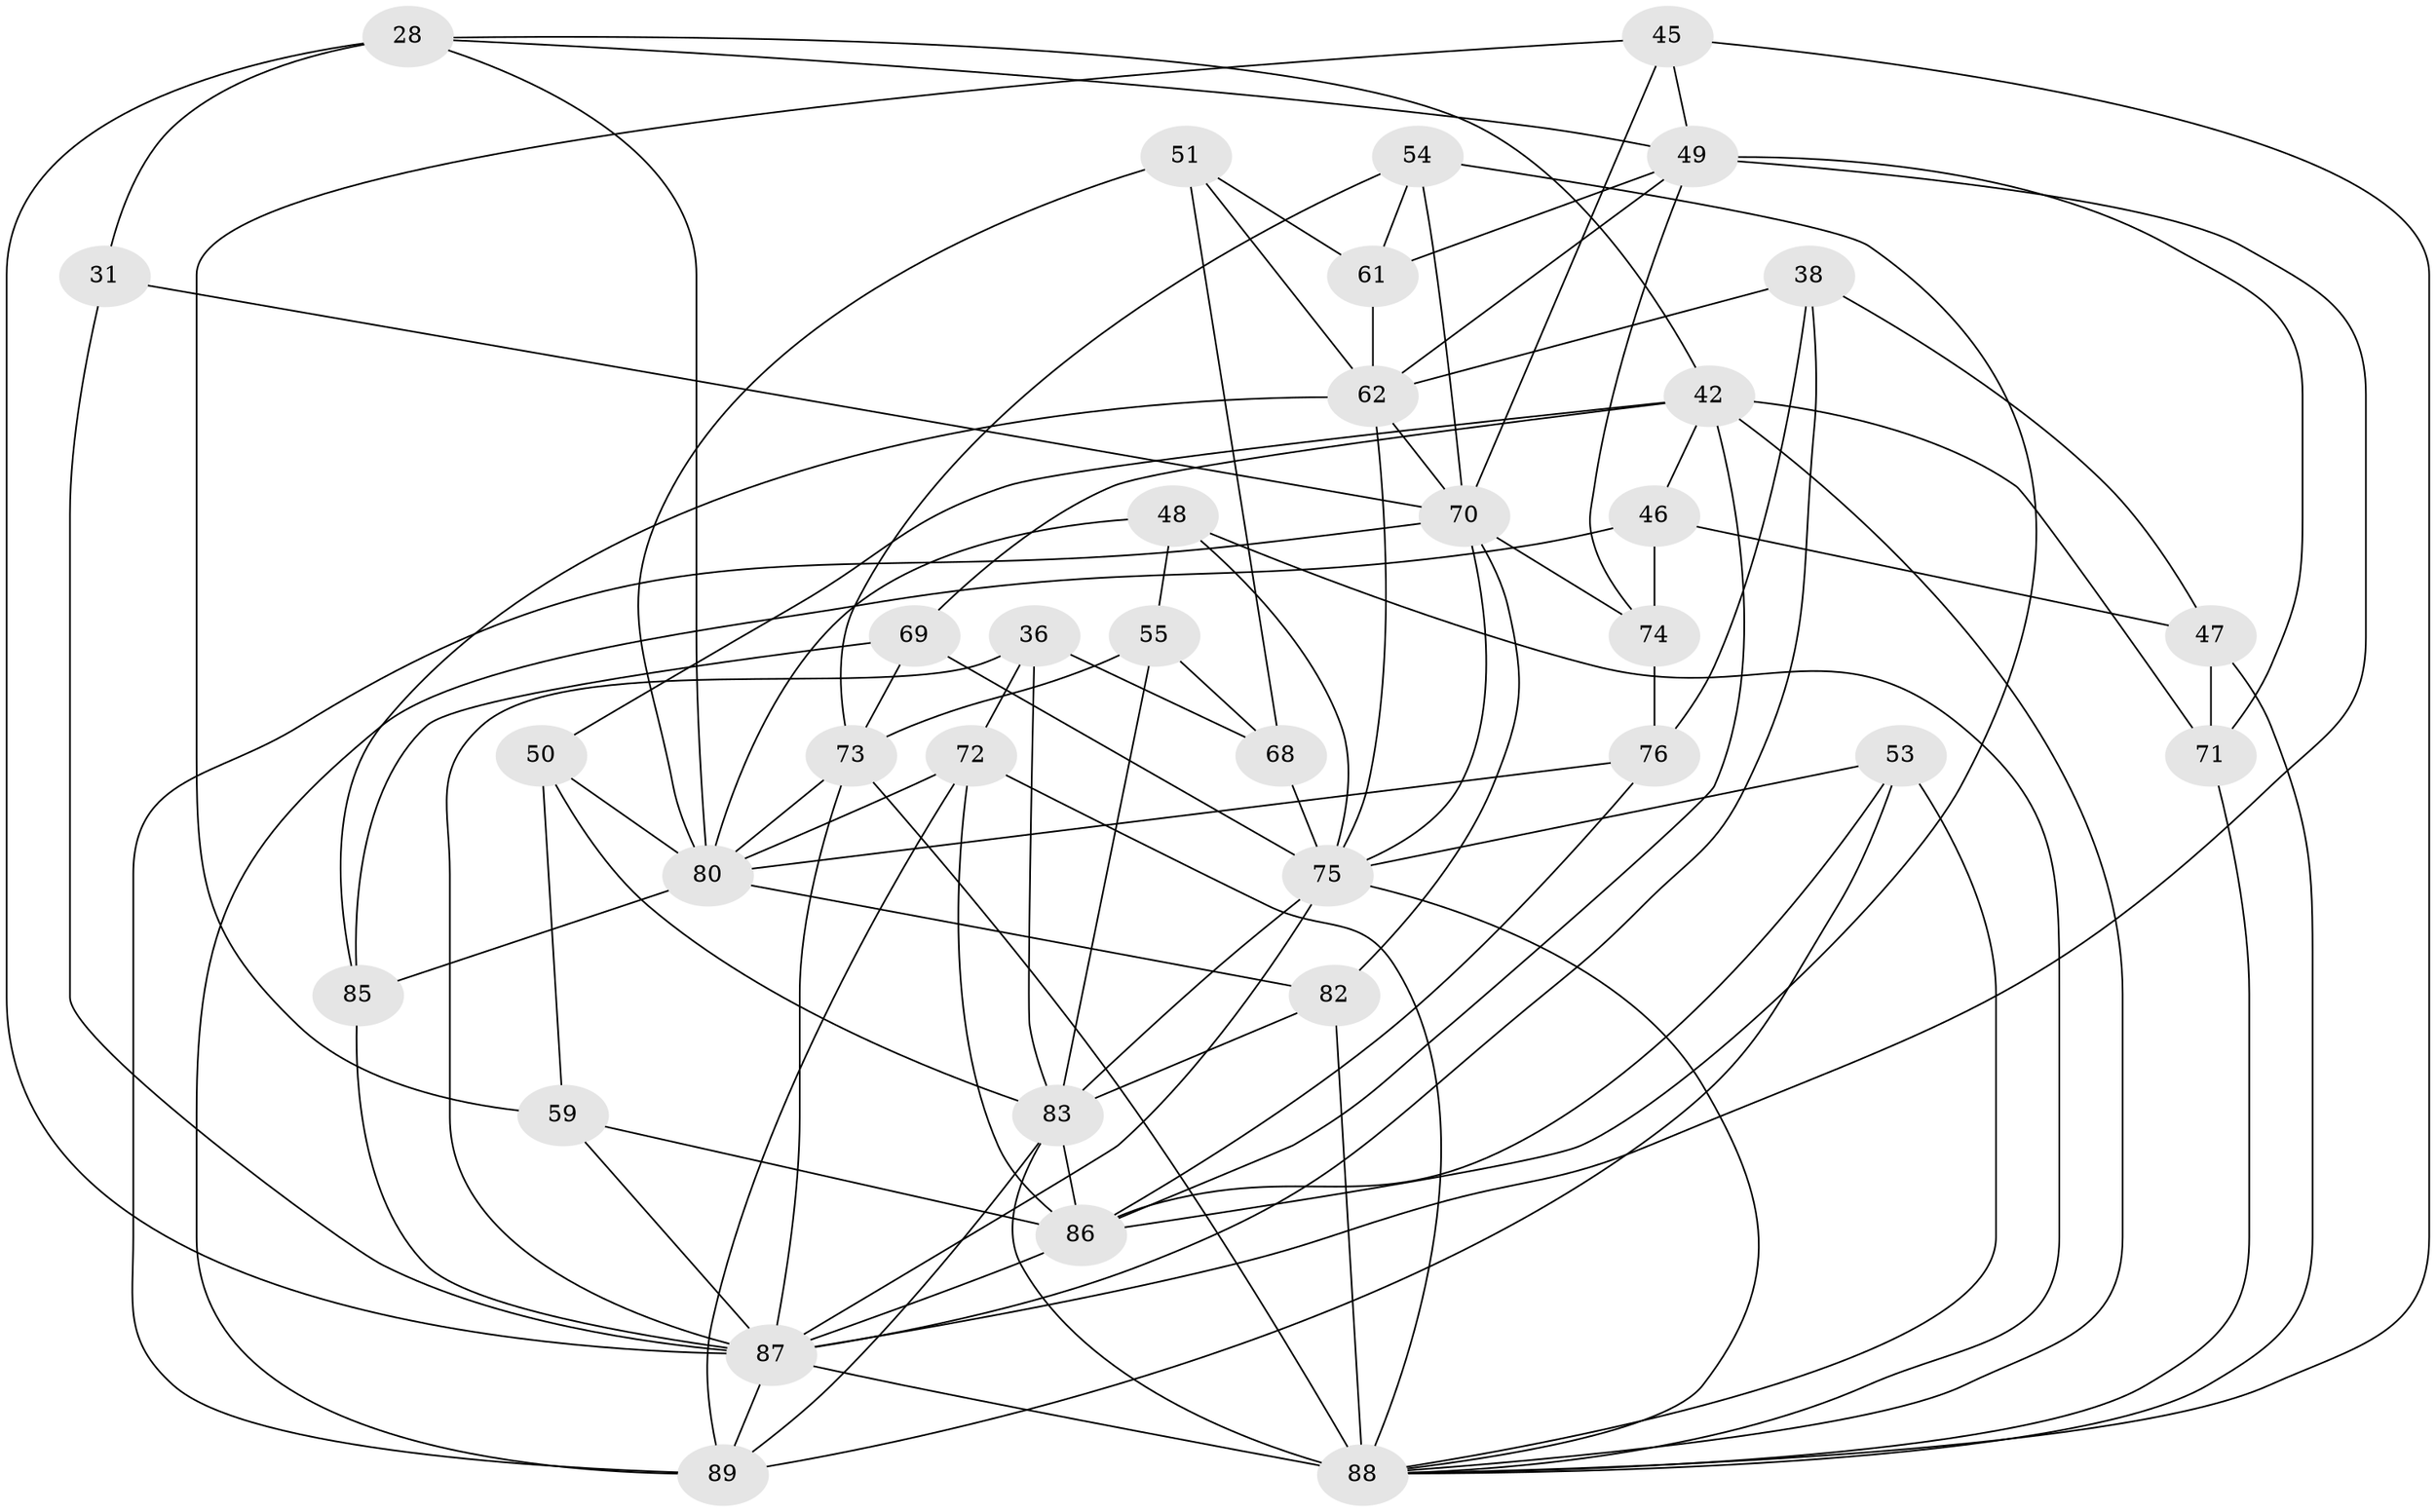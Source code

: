 // original degree distribution, {4: 1.0}
// Generated by graph-tools (version 1.1) at 2025/03/03/04/25 22:03:11]
// undirected, 35 vertices, 96 edges
graph export_dot {
graph [start="1"]
  node [color=gray90,style=filled];
  28 [super="+16"];
  31;
  36 [super="+13"];
  38 [super="+27"];
  42 [super="+1+5"];
  45;
  46;
  47;
  48;
  49 [super="+7+12"];
  50;
  51;
  53;
  54;
  55;
  59;
  61;
  62 [super="+56+43"];
  68 [super="+64"];
  69;
  70 [super="+33"];
  71 [super="+26"];
  72 [super="+29+35"];
  73 [super="+44+22"];
  74;
  75 [super="+65+40"];
  76 [super="+60"];
  80 [super="+6+34+66"];
  82 [super="+18+17"];
  83 [super="+67"];
  85;
  86 [super="+20+21+84"];
  87 [super="+25+79"];
  88 [super="+37+30+77+81"];
  89 [super="+2+63"];
  28 -- 31 [weight=2];
  28 -- 42;
  28 -- 80;
  28 -- 49;
  28 -- 87;
  31 -- 70;
  31 -- 87;
  36 -- 68 [weight=2];
  36 -- 72 [weight=2];
  36 -- 83;
  36 -- 87;
  38 -- 76 [weight=2];
  38 -- 87;
  38 -- 62 [weight=2];
  38 -- 47;
  42 -- 50;
  42 -- 46;
  42 -- 69;
  42 -- 71 [weight=2];
  42 -- 88;
  42 -- 86;
  45 -- 59;
  45 -- 70;
  45 -- 49;
  45 -- 88;
  46 -- 47;
  46 -- 74;
  46 -- 89;
  47 -- 71;
  47 -- 88;
  48 -- 55;
  48 -- 75;
  48 -- 80;
  48 -- 88;
  49 -- 71 [weight=2];
  49 -- 74;
  49 -- 61;
  49 -- 62;
  49 -- 87;
  50 -- 59;
  50 -- 80;
  50 -- 83;
  51 -- 80;
  51 -- 61;
  51 -- 68;
  51 -- 62;
  53 -- 89;
  53 -- 86;
  53 -- 75;
  53 -- 88;
  54 -- 61;
  54 -- 70;
  54 -- 86;
  54 -- 73;
  55 -- 73;
  55 -- 68;
  55 -- 83;
  59 -- 86;
  59 -- 87;
  61 -- 62;
  62 -- 75 [weight=3];
  62 -- 85;
  62 -- 70;
  68 -- 75 [weight=2];
  69 -- 85;
  69 -- 73;
  69 -- 75;
  70 -- 89 [weight=2];
  70 -- 74;
  70 -- 82 [weight=2];
  70 -- 75;
  71 -- 88;
  72 -- 80;
  72 -- 88 [weight=2];
  72 -- 89;
  72 -- 86 [weight=2];
  73 -- 88 [weight=3];
  73 -- 87;
  73 -- 80;
  74 -- 76;
  75 -- 88;
  75 -- 83 [weight=2];
  75 -- 87 [weight=2];
  76 -- 86 [weight=2];
  76 -- 80;
  80 -- 82 [weight=2];
  80 -- 85;
  82 -- 88 [weight=4];
  82 -- 83 [weight=2];
  83 -- 89;
  83 -- 86;
  83 -- 88;
  85 -- 87;
  86 -- 87;
  87 -- 88 [weight=3];
  87 -- 89 [weight=2];
}
